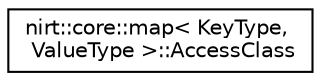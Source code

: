 digraph "Graphical Class Hierarchy"
{
 // LATEX_PDF_SIZE
  edge [fontname="Helvetica",fontsize="10",labelfontname="Helvetica",labelfontsize="10"];
  node [fontname="Helvetica",fontsize="10",shape=record];
  rankdir="LR";
  Node0 [label="nirt::core::map\< KeyType,\l ValueType \>::AccessClass",height=0.2,width=0.4,color="black", fillcolor="white", style="filled",URL="$classnirt_1_1core_1_1map_1_1AccessClass.html",tooltip=" "];
}
